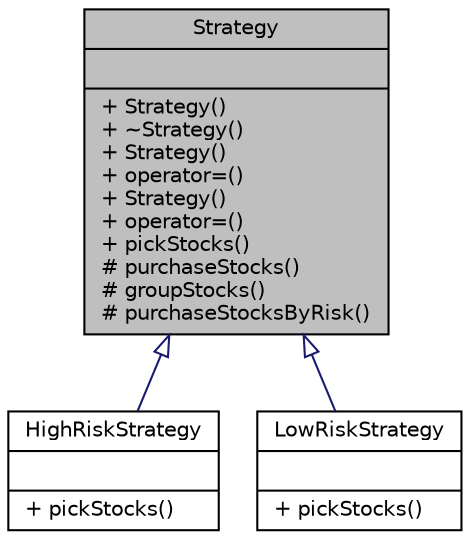 digraph "Strategy"
{
 // LATEX_PDF_SIZE
  edge [fontname="Helvetica",fontsize="10",labelfontname="Helvetica",labelfontsize="10"];
  node [fontname="Helvetica",fontsize="10",shape=record];
  Node1 [label="{Strategy\n||+ Strategy()\l+ ~Strategy()\l+ Strategy()\l+ operator=()\l+ Strategy()\l+ operator=()\l+ pickStocks()\l# purchaseStocks()\l# groupStocks()\l# purchaseStocksByRisk()\l}",height=0.2,width=0.4,color="black", fillcolor="grey75", style="filled", fontcolor="black",tooltip=" "];
  Node1 -> Node2 [dir="back",color="midnightblue",fontsize="10",style="solid",arrowtail="onormal",fontname="Helvetica"];
  Node2 [label="{HighRiskStrategy\n||+ pickStocks()\l}",height=0.2,width=0.4,color="black", fillcolor="white", style="filled",URL="$classHighRiskStrategy.html",tooltip=" "];
  Node1 -> Node3 [dir="back",color="midnightblue",fontsize="10",style="solid",arrowtail="onormal",fontname="Helvetica"];
  Node3 [label="{LowRiskStrategy\n||+ pickStocks()\l}",height=0.2,width=0.4,color="black", fillcolor="white", style="filled",URL="$classLowRiskStrategy.html",tooltip=" "];
}
